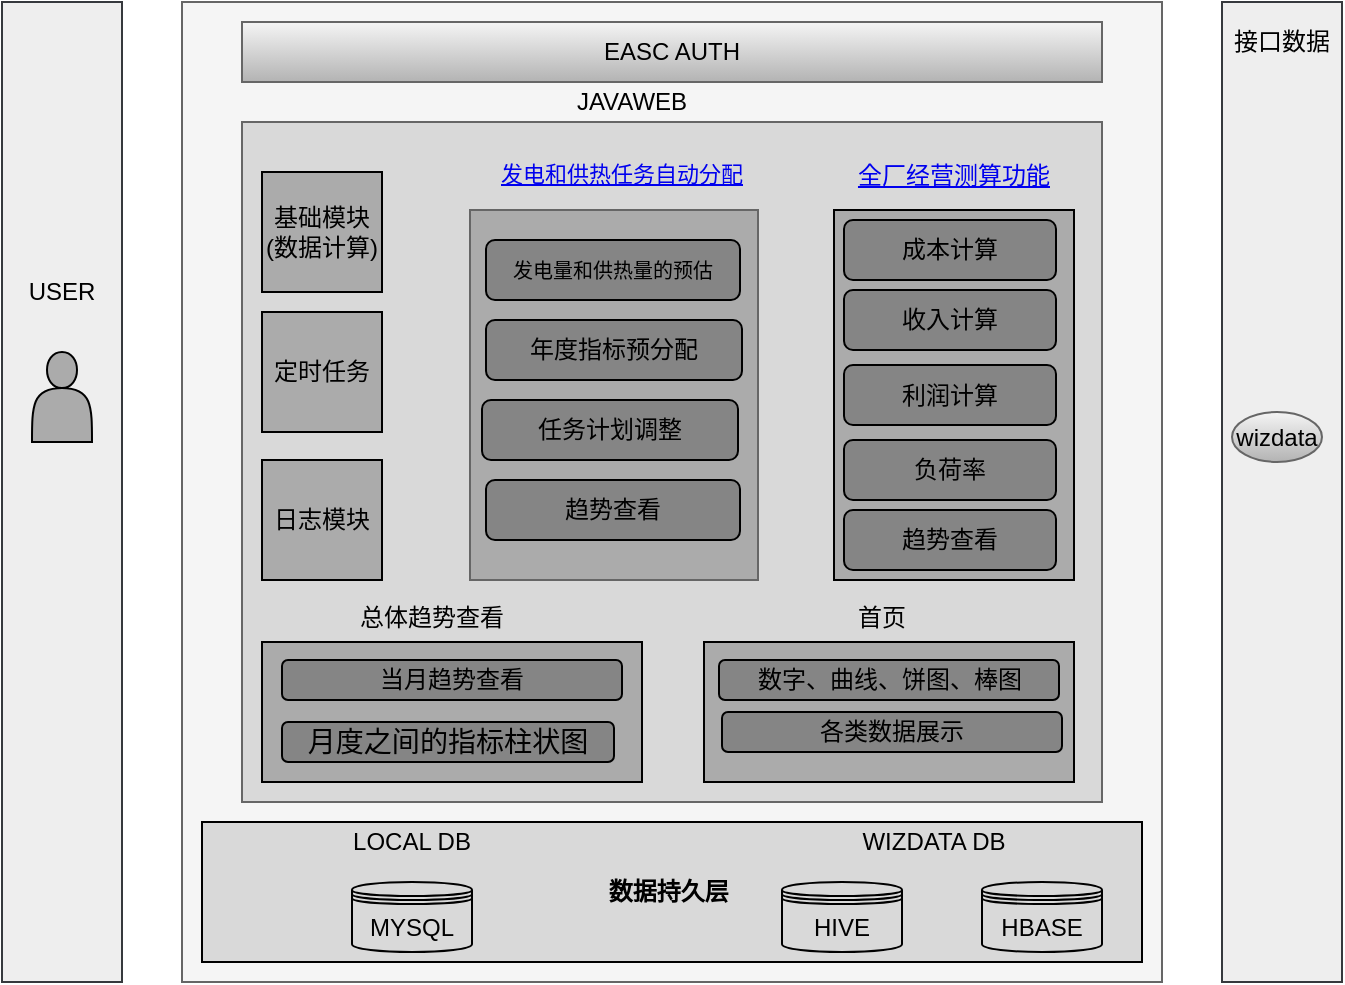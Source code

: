 <mxfile version="10.6.3" type="github"><diagram id="YZ5G0qL8i7zw_KhxZA3u" name="Page-1"><mxGraphModel dx="840" dy="484" grid="1" gridSize="10" guides="1" tooltips="1" connect="1" arrows="1" fold="1" page="1" pageScale="1" pageWidth="827" pageHeight="1169" math="0" shadow="0"><root><mxCell id="0"/><mxCell id="1" parent="0"/><mxCell id="1E_n6zR5P-eaF02dhKQc-5" value="" style="whiteSpace=wrap;html=1;aspect=fixed;fillColor=#f5f5f5;strokeColor=#666666;fontColor=#333333;" parent="1" vertex="1"><mxGeometry x="190" y="70" width="490" height="490" as="geometry"/></mxCell><mxCell id="1E_n6zR5P-eaF02dhKQc-6" value="&lt;div style=&quot;text-align: center&quot;&gt;&lt;b&gt;数据持久层&amp;nbsp;&lt;/b&gt;&lt;/div&gt;" style="rounded=0;whiteSpace=wrap;html=1;fillColor=#D9D9D9;" parent="1" vertex="1"><mxGeometry x="200" y="480" width="470" height="70" as="geometry"/></mxCell><mxCell id="1E_n6zR5P-eaF02dhKQc-7" value="MYSQL" style="shape=datastore;whiteSpace=wrap;html=1;fillColor=#D9D9D9;" parent="1" vertex="1"><mxGeometry x="275" y="510" width="60" height="35" as="geometry"/></mxCell><mxCell id="1E_n6zR5P-eaF02dhKQc-8" value="" style="verticalLabelPosition=bottom;verticalAlign=top;html=1;shape=mxgraph.basic.rect;fillColor=#eeeeee;fillColor2=none;strokeColor=#36393d;strokeWidth=1;size=20;indent=5;direction=south;" parent="1" vertex="1"><mxGeometry x="710" y="70" width="60" height="490" as="geometry"/></mxCell><mxCell id="1E_n6zR5P-eaF02dhKQc-10" value="HBASE" style="shape=datastore;whiteSpace=wrap;html=1;fillColor=#D9D9D9;" parent="1" vertex="1"><mxGeometry x="590" y="510" width="60" height="35" as="geometry"/></mxCell><mxCell id="1E_n6zR5P-eaF02dhKQc-11" value="HIVE" style="shape=datastore;whiteSpace=wrap;html=1;fillColor=#D9D9D9;" parent="1" vertex="1"><mxGeometry x="490" y="510" width="60" height="35" as="geometry"/></mxCell><mxCell id="1E_n6zR5P-eaF02dhKQc-12" value="LOCAL DB" style="text;html=1;strokeColor=none;fillColor=none;align=center;verticalAlign=middle;whiteSpace=wrap;rounded=0;" parent="1" vertex="1"><mxGeometry x="270" y="480" width="70" height="20" as="geometry"/></mxCell><mxCell id="1E_n6zR5P-eaF02dhKQc-13" value="WIZDATA DB" style="text;html=1;strokeColor=none;fillColor=none;align=center;verticalAlign=middle;whiteSpace=wrap;rounded=0;" parent="1" vertex="1"><mxGeometry x="520" y="480" width="92" height="20" as="geometry"/></mxCell><mxCell id="1E_n6zR5P-eaF02dhKQc-14" value="接口数据" style="text;html=1;strokeColor=none;fillColor=none;align=center;verticalAlign=middle;whiteSpace=wrap;rounded=0;" parent="1" vertex="1"><mxGeometry x="715" y="80" width="50" height="20" as="geometry"/></mxCell><mxCell id="1E_n6zR5P-eaF02dhKQc-15" value="wizdata" style="ellipse;whiteSpace=wrap;html=1;gradientColor=#b3b3b3;fillColor=#f5f5f5;strokeColor=#666666;" parent="1" vertex="1"><mxGeometry x="715" y="275" width="45" height="25" as="geometry"/></mxCell><mxCell id="1E_n6zR5P-eaF02dhKQc-17" value="" style="verticalLabelPosition=bottom;verticalAlign=top;html=1;shape=mxgraph.basic.rect;fillColor=#D9D9D9;fillColor2=none;strokeColor=#666666;strokeWidth=1;size=20;indent=5;gradientColor=none;" parent="1" vertex="1"><mxGeometry x="220" y="130" width="430" height="340" as="geometry"/></mxCell><mxCell id="1E_n6zR5P-eaF02dhKQc-18" value="JAVAWEB" style="text;html=1;strokeColor=none;fillColor=none;align=center;verticalAlign=middle;whiteSpace=wrap;rounded=0;" parent="1" vertex="1"><mxGeometry x="395" y="110" width="40" height="20" as="geometry"/></mxCell><mxCell id="1E_n6zR5P-eaF02dhKQc-19" value="日志模块" style="whiteSpace=wrap;html=1;aspect=fixed;fillColor=#ABABAB;gradientColor=none;" parent="1" vertex="1"><mxGeometry x="230" y="299" width="60" height="60" as="geometry"/></mxCell><mxCell id="1E_n6zR5P-eaF02dhKQc-20" value="基础模块(数据计算)" style="whiteSpace=wrap;html=1;aspect=fixed;fillColor=#ABABAB;gradientColor=none;" parent="1" vertex="1"><mxGeometry x="230" y="155" width="60" height="60" as="geometry"/></mxCell><mxCell id="1E_n6zR5P-eaF02dhKQc-21" value="定时任务" style="whiteSpace=wrap;html=1;aspect=fixed;fillColor=#ABABAB;gradientColor=none;" parent="1" vertex="1"><mxGeometry x="230" y="225" width="60" height="60" as="geometry"/></mxCell><mxCell id="sVYFYsWkqdU_5NVlnn6r-1" value="&lt;span&gt;EASC AUTH&lt;/span&gt;" style="rounded=0;whiteSpace=wrap;html=1;gradientColor=#b3b3b3;fillColor=#f5f5f5;strokeColor=#666666;" vertex="1" parent="1"><mxGeometry x="220" y="80" width="430" height="30" as="geometry"/></mxCell><mxCell id="sVYFYsWkqdU_5NVlnn6r-14" value="" style="verticalLabelPosition=bottom;verticalAlign=top;html=1;shape=mxgraph.basic.rect;fillColor=#ABABAB;fillColor2=none;strokeColor=#000000;strokeWidth=1;size=20;indent=5;direction=south;" vertex="1" parent="1"><mxGeometry x="516" y="174" width="120" height="185" as="geometry"/></mxCell><mxCell id="sVYFYsWkqdU_5NVlnn6r-15" value="&lt;a name=&quot;_Toc2491374&quot;&gt;&lt;span&gt;全厂经营测算功能&lt;/span&gt;&lt;/a&gt;" style="text;html=1;strokeColor=none;fillColor=none;align=center;verticalAlign=middle;whiteSpace=wrap;rounded=0;" vertex="1" parent="1"><mxGeometry x="526" y="147" width="100" height="20" as="geometry"/></mxCell><mxCell id="sVYFYsWkqdU_5NVlnn6r-16" value="&lt;span&gt;成本计算&lt;/span&gt;&lt;br&gt;" style="rounded=1;whiteSpace=wrap;html=1;fillColor=#858585;gradientColor=none;" vertex="1" parent="1"><mxGeometry x="521" y="179" width="106" height="30" as="geometry"/></mxCell><mxCell id="sVYFYsWkqdU_5NVlnn6r-17" value="&lt;span&gt;收入计算&lt;/span&gt;&lt;br&gt;" style="rounded=1;whiteSpace=wrap;html=1;fillColor=#858585;gradientColor=none;" vertex="1" parent="1"><mxGeometry x="521" y="214" width="106" height="30" as="geometry"/></mxCell><mxCell id="sVYFYsWkqdU_5NVlnn6r-18" value="&lt;span&gt;利润计算&lt;/span&gt;&lt;span&gt;&lt;span lang=&quot;EN-US&quot;&gt;&lt;a id=&quot;_anchor_1&quot; name=&quot;_msoanchor_1&quot;&gt;&lt;br&gt;&lt;/a&gt;&lt;/span&gt;&lt;/span&gt;" style="rounded=1;whiteSpace=wrap;html=1;fillColor=#858585;gradientColor=none;" vertex="1" parent="1"><mxGeometry x="521" y="251.5" width="106" height="30" as="geometry"/></mxCell><mxCell id="sVYFYsWkqdU_5NVlnn6r-19" value="&lt;h4&gt;&lt;span style=&quot;font-weight: normal&quot;&gt;负荷率&lt;/span&gt;&lt;/h4&gt;" style="rounded=1;whiteSpace=wrap;html=1;fillColor=#858585;gradientColor=none;" vertex="1" parent="1"><mxGeometry x="521" y="289" width="106" height="30" as="geometry"/></mxCell><mxCell id="sVYFYsWkqdU_5NVlnn6r-20" value="&lt;h4&gt;&lt;span style=&quot;font-weight: normal&quot;&gt;趋势查看&lt;/span&gt;&lt;/h4&gt;" style="rounded=1;whiteSpace=wrap;html=1;fillColor=#858585;gradientColor=none;" vertex="1" parent="1"><mxGeometry x="521" y="324" width="106" height="30" as="geometry"/></mxCell><mxCell id="sVYFYsWkqdU_5NVlnn6r-21" value="" style="verticalLabelPosition=bottom;verticalAlign=top;html=1;shape=mxgraph.basic.rect;fillColor=#ABABAB;fillColor2=none;strokeColor=#000000;strokeWidth=1;size=20;indent=5;direction=west;" vertex="1" parent="1"><mxGeometry x="230" y="390" width="190" height="70" as="geometry"/></mxCell><mxCell id="sVYFYsWkqdU_5NVlnn6r-22" value="" style="verticalLabelPosition=bottom;verticalAlign=top;html=1;shape=mxgraph.basic.rect;fillColor=#ABABAB;fillColor2=none;strokeColor=#000000;strokeWidth=1;size=20;indent=5;direction=west;" vertex="1" parent="1"><mxGeometry x="451" y="390" width="185" height="70" as="geometry"/></mxCell><mxCell id="sVYFYsWkqdU_5NVlnn6r-23" value="&lt;span&gt;总体趋势查看&lt;/span&gt;" style="text;html=1;strokeColor=none;fillColor=none;align=center;verticalAlign=middle;whiteSpace=wrap;rounded=0;" vertex="1" parent="1"><mxGeometry x="270" y="367.5" width="90" height="20" as="geometry"/></mxCell><mxCell id="sVYFYsWkqdU_5NVlnn6r-24" value="&lt;span&gt;当月趋势查看&lt;/span&gt;&lt;br&gt;" style="rounded=1;whiteSpace=wrap;html=1;fillColor=#858585;gradientColor=none;" vertex="1" parent="1"><mxGeometry x="240" y="399" width="170" height="20" as="geometry"/></mxCell><mxCell id="sVYFYsWkqdU_5NVlnn6r-25" value="&lt;h3&gt;&lt;span style=&quot;font-weight: normal&quot;&gt;月度之间的指标柱状图&lt;/span&gt;&lt;/h3&gt;" style="rounded=1;whiteSpace=wrap;html=1;fillColor=#858585;gradientColor=none;" vertex="1" parent="1"><mxGeometry x="240" y="430" width="166" height="20" as="geometry"/></mxCell><mxCell id="sVYFYsWkqdU_5NVlnn6r-26" value="&lt;span&gt;首页&lt;/span&gt;" style="text;html=1;strokeColor=none;fillColor=none;align=center;verticalAlign=middle;whiteSpace=wrap;rounded=0;" vertex="1" parent="1"><mxGeometry x="510" y="368" width="60" height="20" as="geometry"/></mxCell><mxCell id="sVYFYsWkqdU_5NVlnn6r-27" value="&lt;span&gt;数字、曲线、饼图、棒图&lt;/span&gt;&lt;br&gt;" style="rounded=1;whiteSpace=wrap;html=1;fillColor=#858585;gradientColor=none;" vertex="1" parent="1"><mxGeometry x="458.5" y="399" width="170" height="20" as="geometry"/></mxCell><mxCell id="sVYFYsWkqdU_5NVlnn6r-28" value="各类数据展示&lt;br&gt;" style="rounded=1;whiteSpace=wrap;html=1;fillColor=#858585;gradientColor=none;" vertex="1" parent="1"><mxGeometry x="460" y="425" width="170" height="20" as="geometry"/></mxCell><mxCell id="sVYFYsWkqdU_5NVlnn6r-29" value="" style="verticalLabelPosition=bottom;verticalAlign=top;html=1;shape=mxgraph.basic.rect;fillColor=#eeeeee;fillColor2=none;strokeColor=#36393d;strokeWidth=1;size=20;indent=5;direction=south;" vertex="1" parent="1"><mxGeometry x="100" y="70" width="60" height="490" as="geometry"/></mxCell><mxCell id="sVYFYsWkqdU_5NVlnn6r-30" value="" style="shape=actor;whiteSpace=wrap;html=1;fillColor=#ABABAB;gradientColor=none;" vertex="1" parent="1"><mxGeometry x="115" y="245" width="30" height="45" as="geometry"/></mxCell><mxCell id="sVYFYsWkqdU_5NVlnn6r-32" value="USER" style="text;html=1;strokeColor=none;fillColor=none;align=center;verticalAlign=middle;whiteSpace=wrap;rounded=0;" vertex="1" parent="1"><mxGeometry x="110" y="205" width="40" height="20" as="geometry"/></mxCell><mxCell id="sVYFYsWkqdU_5NVlnn6r-34" value="" style="verticalLabelPosition=bottom;verticalAlign=top;html=1;shape=mxgraph.basic.rect;fillColor=#ABABAB;fillColor2=none;strokeColor=#666666;strokeWidth=1;size=20;indent=5;direction=south;gradientColor=none;" vertex="1" parent="1"><mxGeometry x="334" y="174" width="144" height="185" as="geometry"/></mxCell><mxCell id="sVYFYsWkqdU_5NVlnn6r-35" value="&lt;h2&gt;&lt;a&gt;&lt;font style=&quot;font-weight: normal ; font-size: 11px&quot;&gt;发电和供热任务自动分配&lt;/font&gt;&lt;/a&gt;&lt;/h2&gt;" style="text;html=1;strokeColor=none;fillColor=none;align=center;verticalAlign=middle;whiteSpace=wrap;rounded=0;" vertex="1" parent="1"><mxGeometry x="298" y="144" width="224" height="20" as="geometry"/></mxCell><mxCell id="sVYFYsWkqdU_5NVlnn6r-36" value="&lt;span&gt;&lt;font style=&quot;font-size: 10px&quot;&gt;发电量和供热量的预估&lt;/font&gt;&lt;/span&gt;" style="rounded=1;whiteSpace=wrap;html=1;fillColor=#858585;gradientColor=none;" vertex="1" parent="1"><mxGeometry x="342" y="189" width="127" height="30" as="geometry"/></mxCell><mxCell id="sVYFYsWkqdU_5NVlnn6r-37" value="&lt;h4&gt;&lt;span style=&quot;font-weight: normal&quot;&gt;年度指标预分配&lt;/span&gt;&lt;/h4&gt;" style="rounded=1;whiteSpace=wrap;html=1;fillColor=#858585;gradientColor=none;fontStyle=1" vertex="1" parent="1"><mxGeometry x="342" y="229" width="128" height="30" as="geometry"/></mxCell><mxCell id="sVYFYsWkqdU_5NVlnn6r-38" value="&lt;h4&gt;&lt;span style=&quot;font-weight: normal&quot;&gt;任务计划调整&lt;/span&gt;&lt;/h4&gt;" style="rounded=1;whiteSpace=wrap;html=1;fillColor=#858585;gradientColor=none;" vertex="1" parent="1"><mxGeometry x="340" y="269" width="128" height="30" as="geometry"/></mxCell><mxCell id="sVYFYsWkqdU_5NVlnn6r-39" value="&lt;h4&gt;&lt;span style=&quot;font-weight: normal&quot;&gt;趋势查看&lt;/span&gt;&lt;/h4&gt;" style="rounded=1;whiteSpace=wrap;html=1;fillColor=#858585;gradientColor=none;" vertex="1" parent="1"><mxGeometry x="342" y="309" width="127" height="30" as="geometry"/></mxCell></root></mxGraphModel></diagram></mxfile>